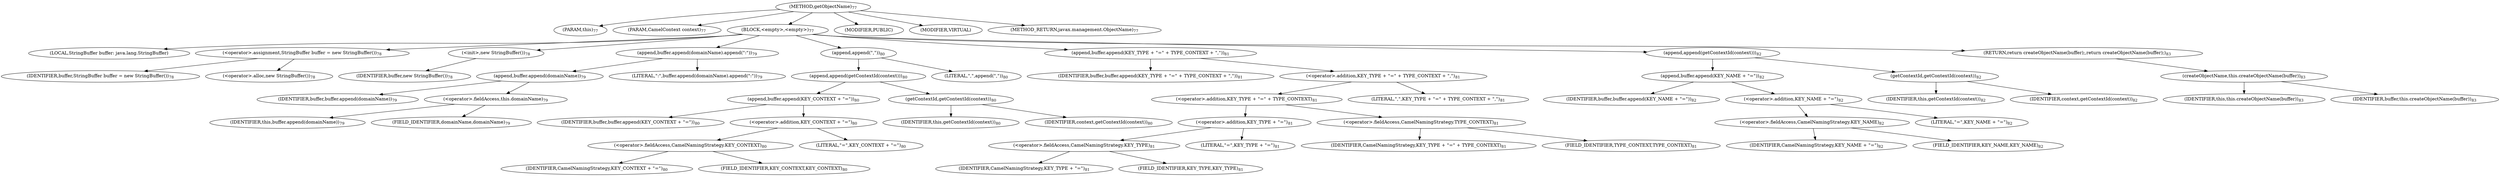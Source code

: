 digraph "getObjectName" {  
"150" [label = <(METHOD,getObjectName)<SUB>77</SUB>> ]
"10" [label = <(PARAM,this)<SUB>77</SUB>> ]
"151" [label = <(PARAM,CamelContext context)<SUB>77</SUB>> ]
"152" [label = <(BLOCK,&lt;empty&gt;,&lt;empty&gt;)<SUB>77</SUB>> ]
"8" [label = <(LOCAL,StringBuffer buffer: java.lang.StringBuffer)> ]
"153" [label = <(&lt;operator&gt;.assignment,StringBuffer buffer = new StringBuffer())<SUB>78</SUB>> ]
"154" [label = <(IDENTIFIER,buffer,StringBuffer buffer = new StringBuffer())<SUB>78</SUB>> ]
"155" [label = <(&lt;operator&gt;.alloc,new StringBuffer())<SUB>78</SUB>> ]
"156" [label = <(&lt;init&gt;,new StringBuffer())<SUB>78</SUB>> ]
"7" [label = <(IDENTIFIER,buffer,new StringBuffer())<SUB>78</SUB>> ]
"157" [label = <(append,buffer.append(domainName).append(&quot;:&quot;))<SUB>79</SUB>> ]
"158" [label = <(append,buffer.append(domainName))<SUB>79</SUB>> ]
"159" [label = <(IDENTIFIER,buffer,buffer.append(domainName))<SUB>79</SUB>> ]
"160" [label = <(&lt;operator&gt;.fieldAccess,this.domainName)<SUB>79</SUB>> ]
"161" [label = <(IDENTIFIER,this,buffer.append(domainName))<SUB>79</SUB>> ]
"162" [label = <(FIELD_IDENTIFIER,domainName,domainName)<SUB>79</SUB>> ]
"163" [label = <(LITERAL,&quot;:&quot;,buffer.append(domainName).append(&quot;:&quot;))<SUB>79</SUB>> ]
"164" [label = <(append,append(&quot;,&quot;))<SUB>80</SUB>> ]
"165" [label = <(append,append(getContextId(context)))<SUB>80</SUB>> ]
"166" [label = <(append,buffer.append(KEY_CONTEXT + &quot;=&quot;))<SUB>80</SUB>> ]
"167" [label = <(IDENTIFIER,buffer,buffer.append(KEY_CONTEXT + &quot;=&quot;))<SUB>80</SUB>> ]
"168" [label = <(&lt;operator&gt;.addition,KEY_CONTEXT + &quot;=&quot;)<SUB>80</SUB>> ]
"169" [label = <(&lt;operator&gt;.fieldAccess,CamelNamingStrategy.KEY_CONTEXT)<SUB>80</SUB>> ]
"170" [label = <(IDENTIFIER,CamelNamingStrategy,KEY_CONTEXT + &quot;=&quot;)<SUB>80</SUB>> ]
"171" [label = <(FIELD_IDENTIFIER,KEY_CONTEXT,KEY_CONTEXT)<SUB>80</SUB>> ]
"172" [label = <(LITERAL,&quot;=&quot;,KEY_CONTEXT + &quot;=&quot;)<SUB>80</SUB>> ]
"173" [label = <(getContextId,getContextId(context))<SUB>80</SUB>> ]
"9" [label = <(IDENTIFIER,this,getContextId(context))<SUB>80</SUB>> ]
"174" [label = <(IDENTIFIER,context,getContextId(context))<SUB>80</SUB>> ]
"175" [label = <(LITERAL,&quot;,&quot;,append(&quot;,&quot;))<SUB>80</SUB>> ]
"176" [label = <(append,buffer.append(KEY_TYPE + &quot;=&quot; + TYPE_CONTEXT + &quot;,&quot;))<SUB>81</SUB>> ]
"177" [label = <(IDENTIFIER,buffer,buffer.append(KEY_TYPE + &quot;=&quot; + TYPE_CONTEXT + &quot;,&quot;))<SUB>81</SUB>> ]
"178" [label = <(&lt;operator&gt;.addition,KEY_TYPE + &quot;=&quot; + TYPE_CONTEXT + &quot;,&quot;)<SUB>81</SUB>> ]
"179" [label = <(&lt;operator&gt;.addition,KEY_TYPE + &quot;=&quot; + TYPE_CONTEXT)<SUB>81</SUB>> ]
"180" [label = <(&lt;operator&gt;.addition,KEY_TYPE + &quot;=&quot;)<SUB>81</SUB>> ]
"181" [label = <(&lt;operator&gt;.fieldAccess,CamelNamingStrategy.KEY_TYPE)<SUB>81</SUB>> ]
"182" [label = <(IDENTIFIER,CamelNamingStrategy,KEY_TYPE + &quot;=&quot;)<SUB>81</SUB>> ]
"183" [label = <(FIELD_IDENTIFIER,KEY_TYPE,KEY_TYPE)<SUB>81</SUB>> ]
"184" [label = <(LITERAL,&quot;=&quot;,KEY_TYPE + &quot;=&quot;)<SUB>81</SUB>> ]
"185" [label = <(&lt;operator&gt;.fieldAccess,CamelNamingStrategy.TYPE_CONTEXT)<SUB>81</SUB>> ]
"186" [label = <(IDENTIFIER,CamelNamingStrategy,KEY_TYPE + &quot;=&quot; + TYPE_CONTEXT)<SUB>81</SUB>> ]
"187" [label = <(FIELD_IDENTIFIER,TYPE_CONTEXT,TYPE_CONTEXT)<SUB>81</SUB>> ]
"188" [label = <(LITERAL,&quot;,&quot;,KEY_TYPE + &quot;=&quot; + TYPE_CONTEXT + &quot;,&quot;)<SUB>81</SUB>> ]
"189" [label = <(append,append(getContextId(context)))<SUB>82</SUB>> ]
"190" [label = <(append,buffer.append(KEY_NAME + &quot;=&quot;))<SUB>82</SUB>> ]
"191" [label = <(IDENTIFIER,buffer,buffer.append(KEY_NAME + &quot;=&quot;))<SUB>82</SUB>> ]
"192" [label = <(&lt;operator&gt;.addition,KEY_NAME + &quot;=&quot;)<SUB>82</SUB>> ]
"193" [label = <(&lt;operator&gt;.fieldAccess,CamelNamingStrategy.KEY_NAME)<SUB>82</SUB>> ]
"194" [label = <(IDENTIFIER,CamelNamingStrategy,KEY_NAME + &quot;=&quot;)<SUB>82</SUB>> ]
"195" [label = <(FIELD_IDENTIFIER,KEY_NAME,KEY_NAME)<SUB>82</SUB>> ]
"196" [label = <(LITERAL,&quot;=&quot;,KEY_NAME + &quot;=&quot;)<SUB>82</SUB>> ]
"197" [label = <(getContextId,getContextId(context))<SUB>82</SUB>> ]
"11" [label = <(IDENTIFIER,this,getContextId(context))<SUB>82</SUB>> ]
"198" [label = <(IDENTIFIER,context,getContextId(context))<SUB>82</SUB>> ]
"199" [label = <(RETURN,return createObjectName(buffer);,return createObjectName(buffer);)<SUB>83</SUB>> ]
"200" [label = <(createObjectName,this.createObjectName(buffer))<SUB>83</SUB>> ]
"12" [label = <(IDENTIFIER,this,this.createObjectName(buffer))<SUB>83</SUB>> ]
"201" [label = <(IDENTIFIER,buffer,this.createObjectName(buffer))<SUB>83</SUB>> ]
"202" [label = <(MODIFIER,PUBLIC)> ]
"203" [label = <(MODIFIER,VIRTUAL)> ]
"204" [label = <(METHOD_RETURN,javax.management.ObjectName)<SUB>77</SUB>> ]
  "150" -> "10" 
  "150" -> "151" 
  "150" -> "152" 
  "150" -> "202" 
  "150" -> "203" 
  "150" -> "204" 
  "152" -> "8" 
  "152" -> "153" 
  "152" -> "156" 
  "152" -> "157" 
  "152" -> "164" 
  "152" -> "176" 
  "152" -> "189" 
  "152" -> "199" 
  "153" -> "154" 
  "153" -> "155" 
  "156" -> "7" 
  "157" -> "158" 
  "157" -> "163" 
  "158" -> "159" 
  "158" -> "160" 
  "160" -> "161" 
  "160" -> "162" 
  "164" -> "165" 
  "164" -> "175" 
  "165" -> "166" 
  "165" -> "173" 
  "166" -> "167" 
  "166" -> "168" 
  "168" -> "169" 
  "168" -> "172" 
  "169" -> "170" 
  "169" -> "171" 
  "173" -> "9" 
  "173" -> "174" 
  "176" -> "177" 
  "176" -> "178" 
  "178" -> "179" 
  "178" -> "188" 
  "179" -> "180" 
  "179" -> "185" 
  "180" -> "181" 
  "180" -> "184" 
  "181" -> "182" 
  "181" -> "183" 
  "185" -> "186" 
  "185" -> "187" 
  "189" -> "190" 
  "189" -> "197" 
  "190" -> "191" 
  "190" -> "192" 
  "192" -> "193" 
  "192" -> "196" 
  "193" -> "194" 
  "193" -> "195" 
  "197" -> "11" 
  "197" -> "198" 
  "199" -> "200" 
  "200" -> "12" 
  "200" -> "201" 
}
